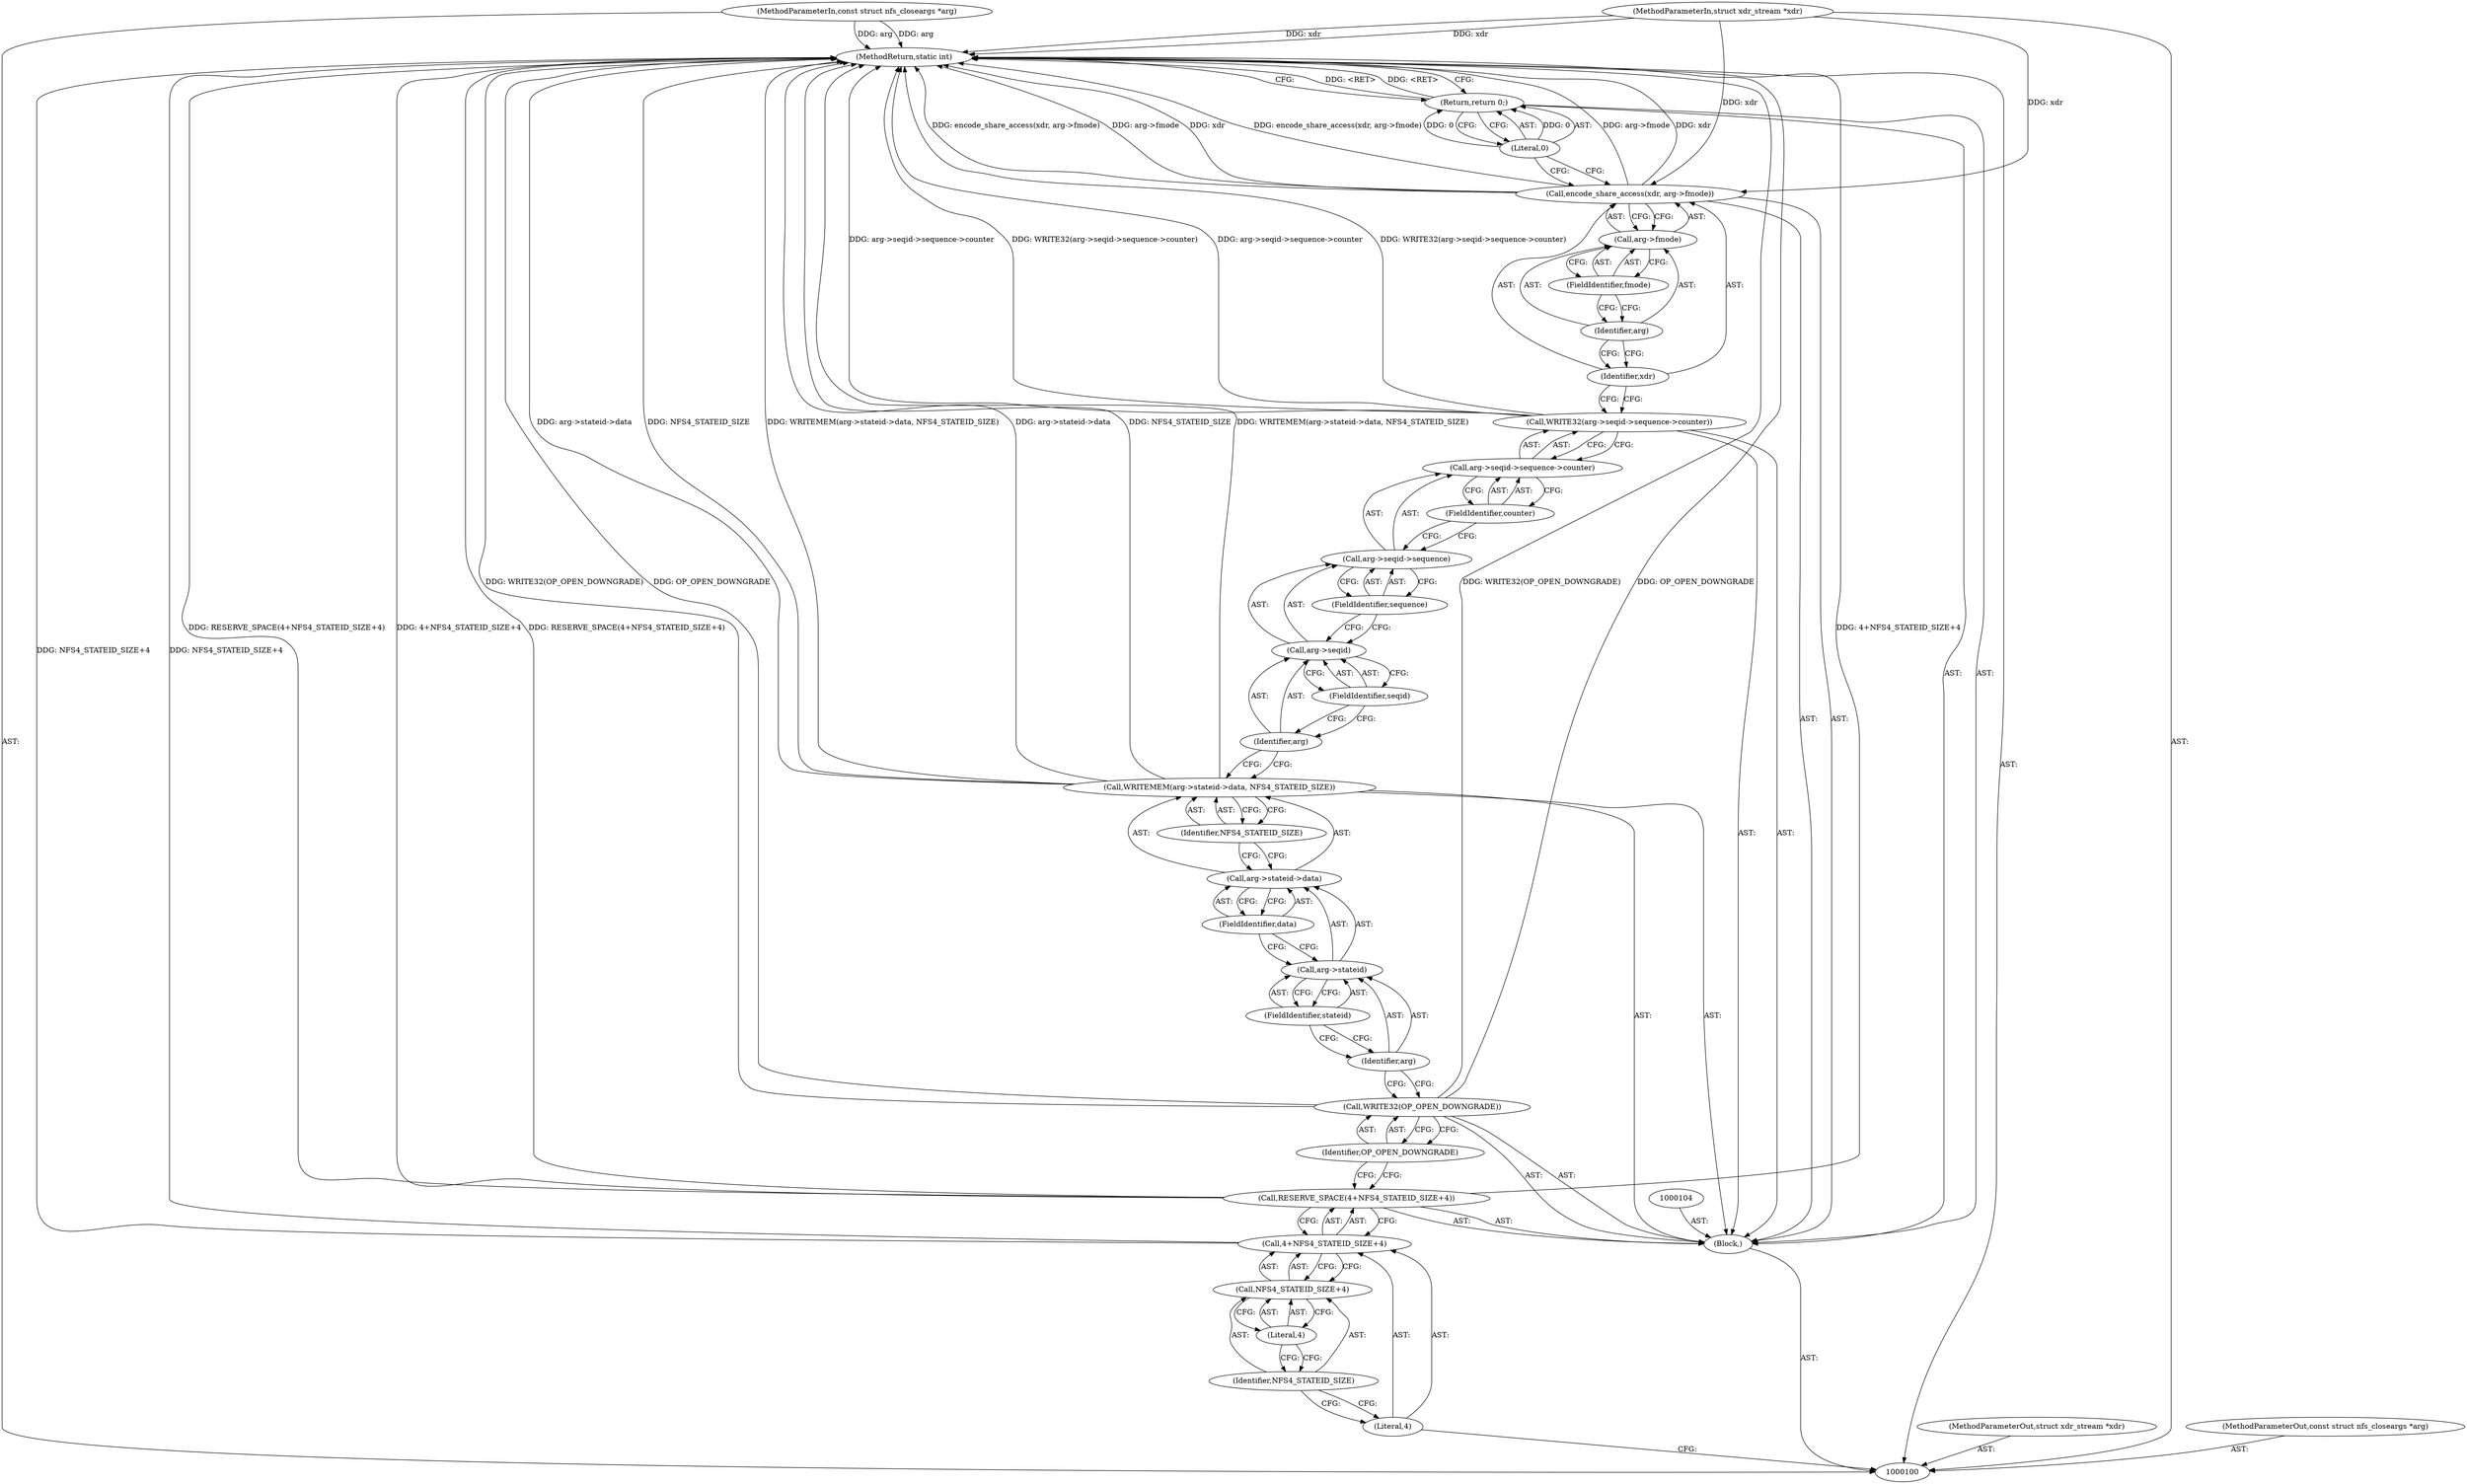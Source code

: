 digraph "0_linux_dc0b027dfadfcb8a5504f7d8052754bf8d501ab9_30" {
"1000135" [label="(MethodReturn,static int)"];
"1000101" [label="(MethodParameterIn,struct xdr_stream *xdr)"];
"1000172" [label="(MethodParameterOut,struct xdr_stream *xdr)"];
"1000102" [label="(MethodParameterIn,const struct nfs_closeargs *arg)"];
"1000173" [label="(MethodParameterOut,const struct nfs_closeargs *arg)"];
"1000133" [label="(Return,return 0;)"];
"1000134" [label="(Literal,0)"];
"1000103" [label="(Block,)"];
"1000105" [label="(Call,RESERVE_SPACE(4+NFS4_STATEID_SIZE+4))"];
"1000106" [label="(Call,4+NFS4_STATEID_SIZE+4)"];
"1000107" [label="(Literal,4)"];
"1000108" [label="(Call,NFS4_STATEID_SIZE+4)"];
"1000109" [label="(Identifier,NFS4_STATEID_SIZE)"];
"1000110" [label="(Literal,4)"];
"1000112" [label="(Identifier,OP_OPEN_DOWNGRADE)"];
"1000111" [label="(Call,WRITE32(OP_OPEN_DOWNGRADE))"];
"1000114" [label="(Call,arg->stateid->data)"];
"1000115" [label="(Call,arg->stateid)"];
"1000116" [label="(Identifier,arg)"];
"1000117" [label="(FieldIdentifier,stateid)"];
"1000113" [label="(Call,WRITEMEM(arg->stateid->data, NFS4_STATEID_SIZE))"];
"1000118" [label="(FieldIdentifier,data)"];
"1000119" [label="(Identifier,NFS4_STATEID_SIZE)"];
"1000121" [label="(Call,arg->seqid->sequence->counter)"];
"1000122" [label="(Call,arg->seqid->sequence)"];
"1000123" [label="(Call,arg->seqid)"];
"1000124" [label="(Identifier,arg)"];
"1000125" [label="(FieldIdentifier,seqid)"];
"1000120" [label="(Call,WRITE32(arg->seqid->sequence->counter))"];
"1000126" [label="(FieldIdentifier,sequence)"];
"1000127" [label="(FieldIdentifier,counter)"];
"1000128" [label="(Call,encode_share_access(xdr, arg->fmode))"];
"1000129" [label="(Identifier,xdr)"];
"1000130" [label="(Call,arg->fmode)"];
"1000131" [label="(Identifier,arg)"];
"1000132" [label="(FieldIdentifier,fmode)"];
"1000135" -> "1000100"  [label="AST: "];
"1000135" -> "1000133"  [label="CFG: "];
"1000128" -> "1000135"  [label="DDG: arg->fmode"];
"1000128" -> "1000135"  [label="DDG: xdr"];
"1000128" -> "1000135"  [label="DDG: encode_share_access(xdr, arg->fmode)"];
"1000106" -> "1000135"  [label="DDG: NFS4_STATEID_SIZE+4"];
"1000105" -> "1000135"  [label="DDG: RESERVE_SPACE(4+NFS4_STATEID_SIZE+4)"];
"1000105" -> "1000135"  [label="DDG: 4+NFS4_STATEID_SIZE+4"];
"1000113" -> "1000135"  [label="DDG: arg->stateid->data"];
"1000113" -> "1000135"  [label="DDG: NFS4_STATEID_SIZE"];
"1000113" -> "1000135"  [label="DDG: WRITEMEM(arg->stateid->data, NFS4_STATEID_SIZE)"];
"1000120" -> "1000135"  [label="DDG: arg->seqid->sequence->counter"];
"1000120" -> "1000135"  [label="DDG: WRITE32(arg->seqid->sequence->counter)"];
"1000111" -> "1000135"  [label="DDG: WRITE32(OP_OPEN_DOWNGRADE)"];
"1000111" -> "1000135"  [label="DDG: OP_OPEN_DOWNGRADE"];
"1000102" -> "1000135"  [label="DDG: arg"];
"1000101" -> "1000135"  [label="DDG: xdr"];
"1000133" -> "1000135"  [label="DDG: <RET>"];
"1000101" -> "1000100"  [label="AST: "];
"1000101" -> "1000135"  [label="DDG: xdr"];
"1000101" -> "1000128"  [label="DDG: xdr"];
"1000172" -> "1000100"  [label="AST: "];
"1000102" -> "1000100"  [label="AST: "];
"1000102" -> "1000135"  [label="DDG: arg"];
"1000173" -> "1000100"  [label="AST: "];
"1000133" -> "1000103"  [label="AST: "];
"1000133" -> "1000134"  [label="CFG: "];
"1000134" -> "1000133"  [label="AST: "];
"1000135" -> "1000133"  [label="CFG: "];
"1000133" -> "1000135"  [label="DDG: <RET>"];
"1000134" -> "1000133"  [label="DDG: 0"];
"1000134" -> "1000133"  [label="AST: "];
"1000134" -> "1000128"  [label="CFG: "];
"1000133" -> "1000134"  [label="CFG: "];
"1000134" -> "1000133"  [label="DDG: 0"];
"1000103" -> "1000100"  [label="AST: "];
"1000104" -> "1000103"  [label="AST: "];
"1000105" -> "1000103"  [label="AST: "];
"1000111" -> "1000103"  [label="AST: "];
"1000113" -> "1000103"  [label="AST: "];
"1000120" -> "1000103"  [label="AST: "];
"1000128" -> "1000103"  [label="AST: "];
"1000133" -> "1000103"  [label="AST: "];
"1000105" -> "1000103"  [label="AST: "];
"1000105" -> "1000106"  [label="CFG: "];
"1000106" -> "1000105"  [label="AST: "];
"1000112" -> "1000105"  [label="CFG: "];
"1000105" -> "1000135"  [label="DDG: RESERVE_SPACE(4+NFS4_STATEID_SIZE+4)"];
"1000105" -> "1000135"  [label="DDG: 4+NFS4_STATEID_SIZE+4"];
"1000106" -> "1000105"  [label="AST: "];
"1000106" -> "1000108"  [label="CFG: "];
"1000107" -> "1000106"  [label="AST: "];
"1000108" -> "1000106"  [label="AST: "];
"1000105" -> "1000106"  [label="CFG: "];
"1000106" -> "1000135"  [label="DDG: NFS4_STATEID_SIZE+4"];
"1000107" -> "1000106"  [label="AST: "];
"1000107" -> "1000100"  [label="CFG: "];
"1000109" -> "1000107"  [label="CFG: "];
"1000108" -> "1000106"  [label="AST: "];
"1000108" -> "1000110"  [label="CFG: "];
"1000109" -> "1000108"  [label="AST: "];
"1000110" -> "1000108"  [label="AST: "];
"1000106" -> "1000108"  [label="CFG: "];
"1000109" -> "1000108"  [label="AST: "];
"1000109" -> "1000107"  [label="CFG: "];
"1000110" -> "1000109"  [label="CFG: "];
"1000110" -> "1000108"  [label="AST: "];
"1000110" -> "1000109"  [label="CFG: "];
"1000108" -> "1000110"  [label="CFG: "];
"1000112" -> "1000111"  [label="AST: "];
"1000112" -> "1000105"  [label="CFG: "];
"1000111" -> "1000112"  [label="CFG: "];
"1000111" -> "1000103"  [label="AST: "];
"1000111" -> "1000112"  [label="CFG: "];
"1000112" -> "1000111"  [label="AST: "];
"1000116" -> "1000111"  [label="CFG: "];
"1000111" -> "1000135"  [label="DDG: WRITE32(OP_OPEN_DOWNGRADE)"];
"1000111" -> "1000135"  [label="DDG: OP_OPEN_DOWNGRADE"];
"1000114" -> "1000113"  [label="AST: "];
"1000114" -> "1000118"  [label="CFG: "];
"1000115" -> "1000114"  [label="AST: "];
"1000118" -> "1000114"  [label="AST: "];
"1000119" -> "1000114"  [label="CFG: "];
"1000115" -> "1000114"  [label="AST: "];
"1000115" -> "1000117"  [label="CFG: "];
"1000116" -> "1000115"  [label="AST: "];
"1000117" -> "1000115"  [label="AST: "];
"1000118" -> "1000115"  [label="CFG: "];
"1000116" -> "1000115"  [label="AST: "];
"1000116" -> "1000111"  [label="CFG: "];
"1000117" -> "1000116"  [label="CFG: "];
"1000117" -> "1000115"  [label="AST: "];
"1000117" -> "1000116"  [label="CFG: "];
"1000115" -> "1000117"  [label="CFG: "];
"1000113" -> "1000103"  [label="AST: "];
"1000113" -> "1000119"  [label="CFG: "];
"1000114" -> "1000113"  [label="AST: "];
"1000119" -> "1000113"  [label="AST: "];
"1000124" -> "1000113"  [label="CFG: "];
"1000113" -> "1000135"  [label="DDG: arg->stateid->data"];
"1000113" -> "1000135"  [label="DDG: NFS4_STATEID_SIZE"];
"1000113" -> "1000135"  [label="DDG: WRITEMEM(arg->stateid->data, NFS4_STATEID_SIZE)"];
"1000118" -> "1000114"  [label="AST: "];
"1000118" -> "1000115"  [label="CFG: "];
"1000114" -> "1000118"  [label="CFG: "];
"1000119" -> "1000113"  [label="AST: "];
"1000119" -> "1000114"  [label="CFG: "];
"1000113" -> "1000119"  [label="CFG: "];
"1000121" -> "1000120"  [label="AST: "];
"1000121" -> "1000127"  [label="CFG: "];
"1000122" -> "1000121"  [label="AST: "];
"1000127" -> "1000121"  [label="AST: "];
"1000120" -> "1000121"  [label="CFG: "];
"1000122" -> "1000121"  [label="AST: "];
"1000122" -> "1000126"  [label="CFG: "];
"1000123" -> "1000122"  [label="AST: "];
"1000126" -> "1000122"  [label="AST: "];
"1000127" -> "1000122"  [label="CFG: "];
"1000123" -> "1000122"  [label="AST: "];
"1000123" -> "1000125"  [label="CFG: "];
"1000124" -> "1000123"  [label="AST: "];
"1000125" -> "1000123"  [label="AST: "];
"1000126" -> "1000123"  [label="CFG: "];
"1000124" -> "1000123"  [label="AST: "];
"1000124" -> "1000113"  [label="CFG: "];
"1000125" -> "1000124"  [label="CFG: "];
"1000125" -> "1000123"  [label="AST: "];
"1000125" -> "1000124"  [label="CFG: "];
"1000123" -> "1000125"  [label="CFG: "];
"1000120" -> "1000103"  [label="AST: "];
"1000120" -> "1000121"  [label="CFG: "];
"1000121" -> "1000120"  [label="AST: "];
"1000129" -> "1000120"  [label="CFG: "];
"1000120" -> "1000135"  [label="DDG: arg->seqid->sequence->counter"];
"1000120" -> "1000135"  [label="DDG: WRITE32(arg->seqid->sequence->counter)"];
"1000126" -> "1000122"  [label="AST: "];
"1000126" -> "1000123"  [label="CFG: "];
"1000122" -> "1000126"  [label="CFG: "];
"1000127" -> "1000121"  [label="AST: "];
"1000127" -> "1000122"  [label="CFG: "];
"1000121" -> "1000127"  [label="CFG: "];
"1000128" -> "1000103"  [label="AST: "];
"1000128" -> "1000130"  [label="CFG: "];
"1000129" -> "1000128"  [label="AST: "];
"1000130" -> "1000128"  [label="AST: "];
"1000134" -> "1000128"  [label="CFG: "];
"1000128" -> "1000135"  [label="DDG: arg->fmode"];
"1000128" -> "1000135"  [label="DDG: xdr"];
"1000128" -> "1000135"  [label="DDG: encode_share_access(xdr, arg->fmode)"];
"1000101" -> "1000128"  [label="DDG: xdr"];
"1000129" -> "1000128"  [label="AST: "];
"1000129" -> "1000120"  [label="CFG: "];
"1000131" -> "1000129"  [label="CFG: "];
"1000130" -> "1000128"  [label="AST: "];
"1000130" -> "1000132"  [label="CFG: "];
"1000131" -> "1000130"  [label="AST: "];
"1000132" -> "1000130"  [label="AST: "];
"1000128" -> "1000130"  [label="CFG: "];
"1000131" -> "1000130"  [label="AST: "];
"1000131" -> "1000129"  [label="CFG: "];
"1000132" -> "1000131"  [label="CFG: "];
"1000132" -> "1000130"  [label="AST: "];
"1000132" -> "1000131"  [label="CFG: "];
"1000130" -> "1000132"  [label="CFG: "];
}
